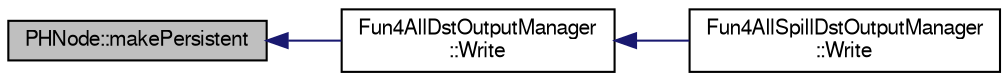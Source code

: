 digraph "PHNode::makePersistent"
{
  bgcolor="transparent";
  edge [fontname="FreeSans",fontsize="10",labelfontname="FreeSans",labelfontsize="10"];
  node [fontname="FreeSans",fontsize="10",shape=record];
  rankdir="LR";
  Node1 [label="PHNode::makePersistent",height=0.2,width=0.4,color="black", fillcolor="grey75", style="filled" fontcolor="black"];
  Node1 -> Node2 [dir="back",color="midnightblue",fontsize="10",style="solid",fontname="FreeSans"];
  Node2 [label="Fun4AllDstOutputManager\l::Write",height=0.2,width=0.4,color="black",URL="$da/daa/classFun4AllDstOutputManager.html#aa4b5b519c6db1540d03007c8c21436fc",tooltip="write starting from given node "];
  Node2 -> Node3 [dir="back",color="midnightblue",fontsize="10",style="solid",fontname="FreeSans"];
  Node3 [label="Fun4AllSpillDstOutputManager\l::Write",height=0.2,width=0.4,color="black",URL="$df/d00/classFun4AllSpillDstOutputManager.html#afc78ee607603c2c42abdecc2b2000001",tooltip="write starting from given node "];
}
